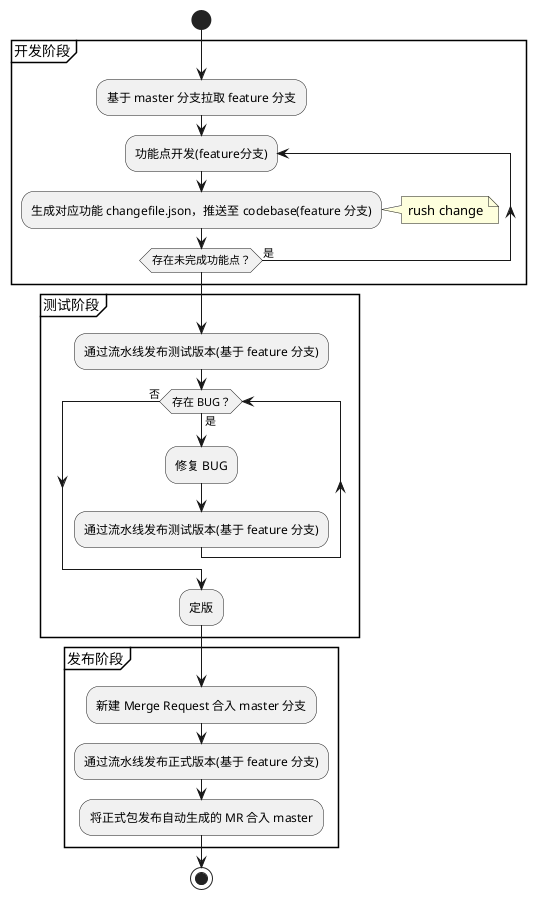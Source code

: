 @startuml
start
partition 开发阶段 {
  :基于 master 分支拉取 feature 分支;
  repeat :功能点开发(feature分支);
  :生成对应功能 changefile.json，推送至 codebase(feature 分支);
  note right
  rush change
  end note
  repeat while(存在未完成功能点？) is (是)
}
partition 测试阶段 {
  :通过流水线发布测试版本(基于 feature 分支);
  while(存在 BUG？) is (是)
  :修复 BUG;
  :通过流水线发布测试版本(基于 feature 分支);
  end while(否)
  :定版;
}
partition 发布阶段 {
  :新建 Merge Request 合入 master 分支;
  :通过流水线发布正式版本(基于 feature 分支);
  :将正式包发布自动生成的 MR 合入 master;
}
stop
@enduml
